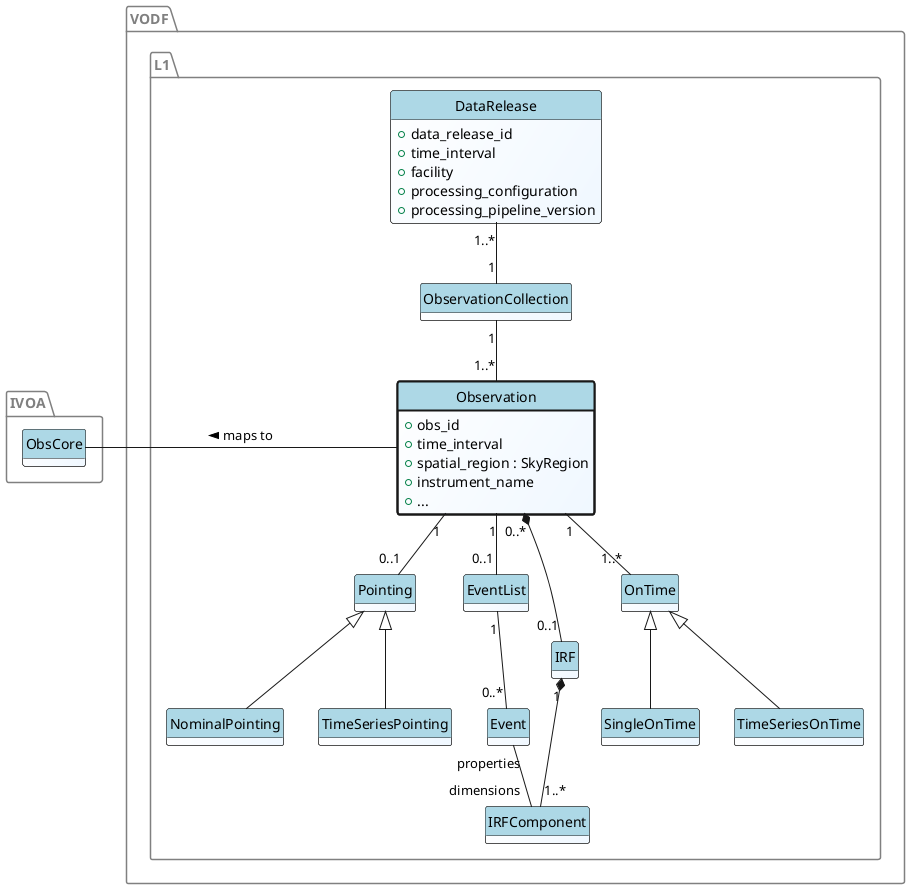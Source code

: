 @startuml
hide circles
hide methods
skinparam ClassBackgroundColor white/aliceblue
skinparam ClassHeaderBackgroundColor lightblue
skinparam backgroundcolor transparent

<style>
package {
        LineColor gray
        FontColor gray
}
</style>

package IVOA {
        class ObsCore {

        }
}

package VODF.L1 {

        class DataRelease  {
                + data_release_id
                + time_interval
                + facility
                + processing_configuration
                + processing_pipeline_version
        }

        class Observation #line.bold {
                + obs_id
                + time_interval
                + spatial_region : SkyRegion
                + instrument_name
                + ...
        }

        Observation "1" -- "0..1" Pointing

        Pointing <|-- NominalPointing
        Pointing <|-- TimeSeriesPointing

        DataRelease "1..*" -- "1" ObservationCollection
        ObservationCollection "1" -- "1..*" Observation

        ObsCore -r- Observation : "maps to <"

        Observation  "1" -- "0..1" EventList
        Observation  "0..*" *--  "0..1" IRF
        Observation "1" --  "1..*" OnTime
        OnTime <|-- SingleOnTime
        OnTime <|-- TimeSeriesOnTime

        EventList "1" -- "0..*" Event

        Event "properties" -- "dimensions" IRFComponent

        IRF "1"  *-- "1..*" IRFComponent

}

@enduml
